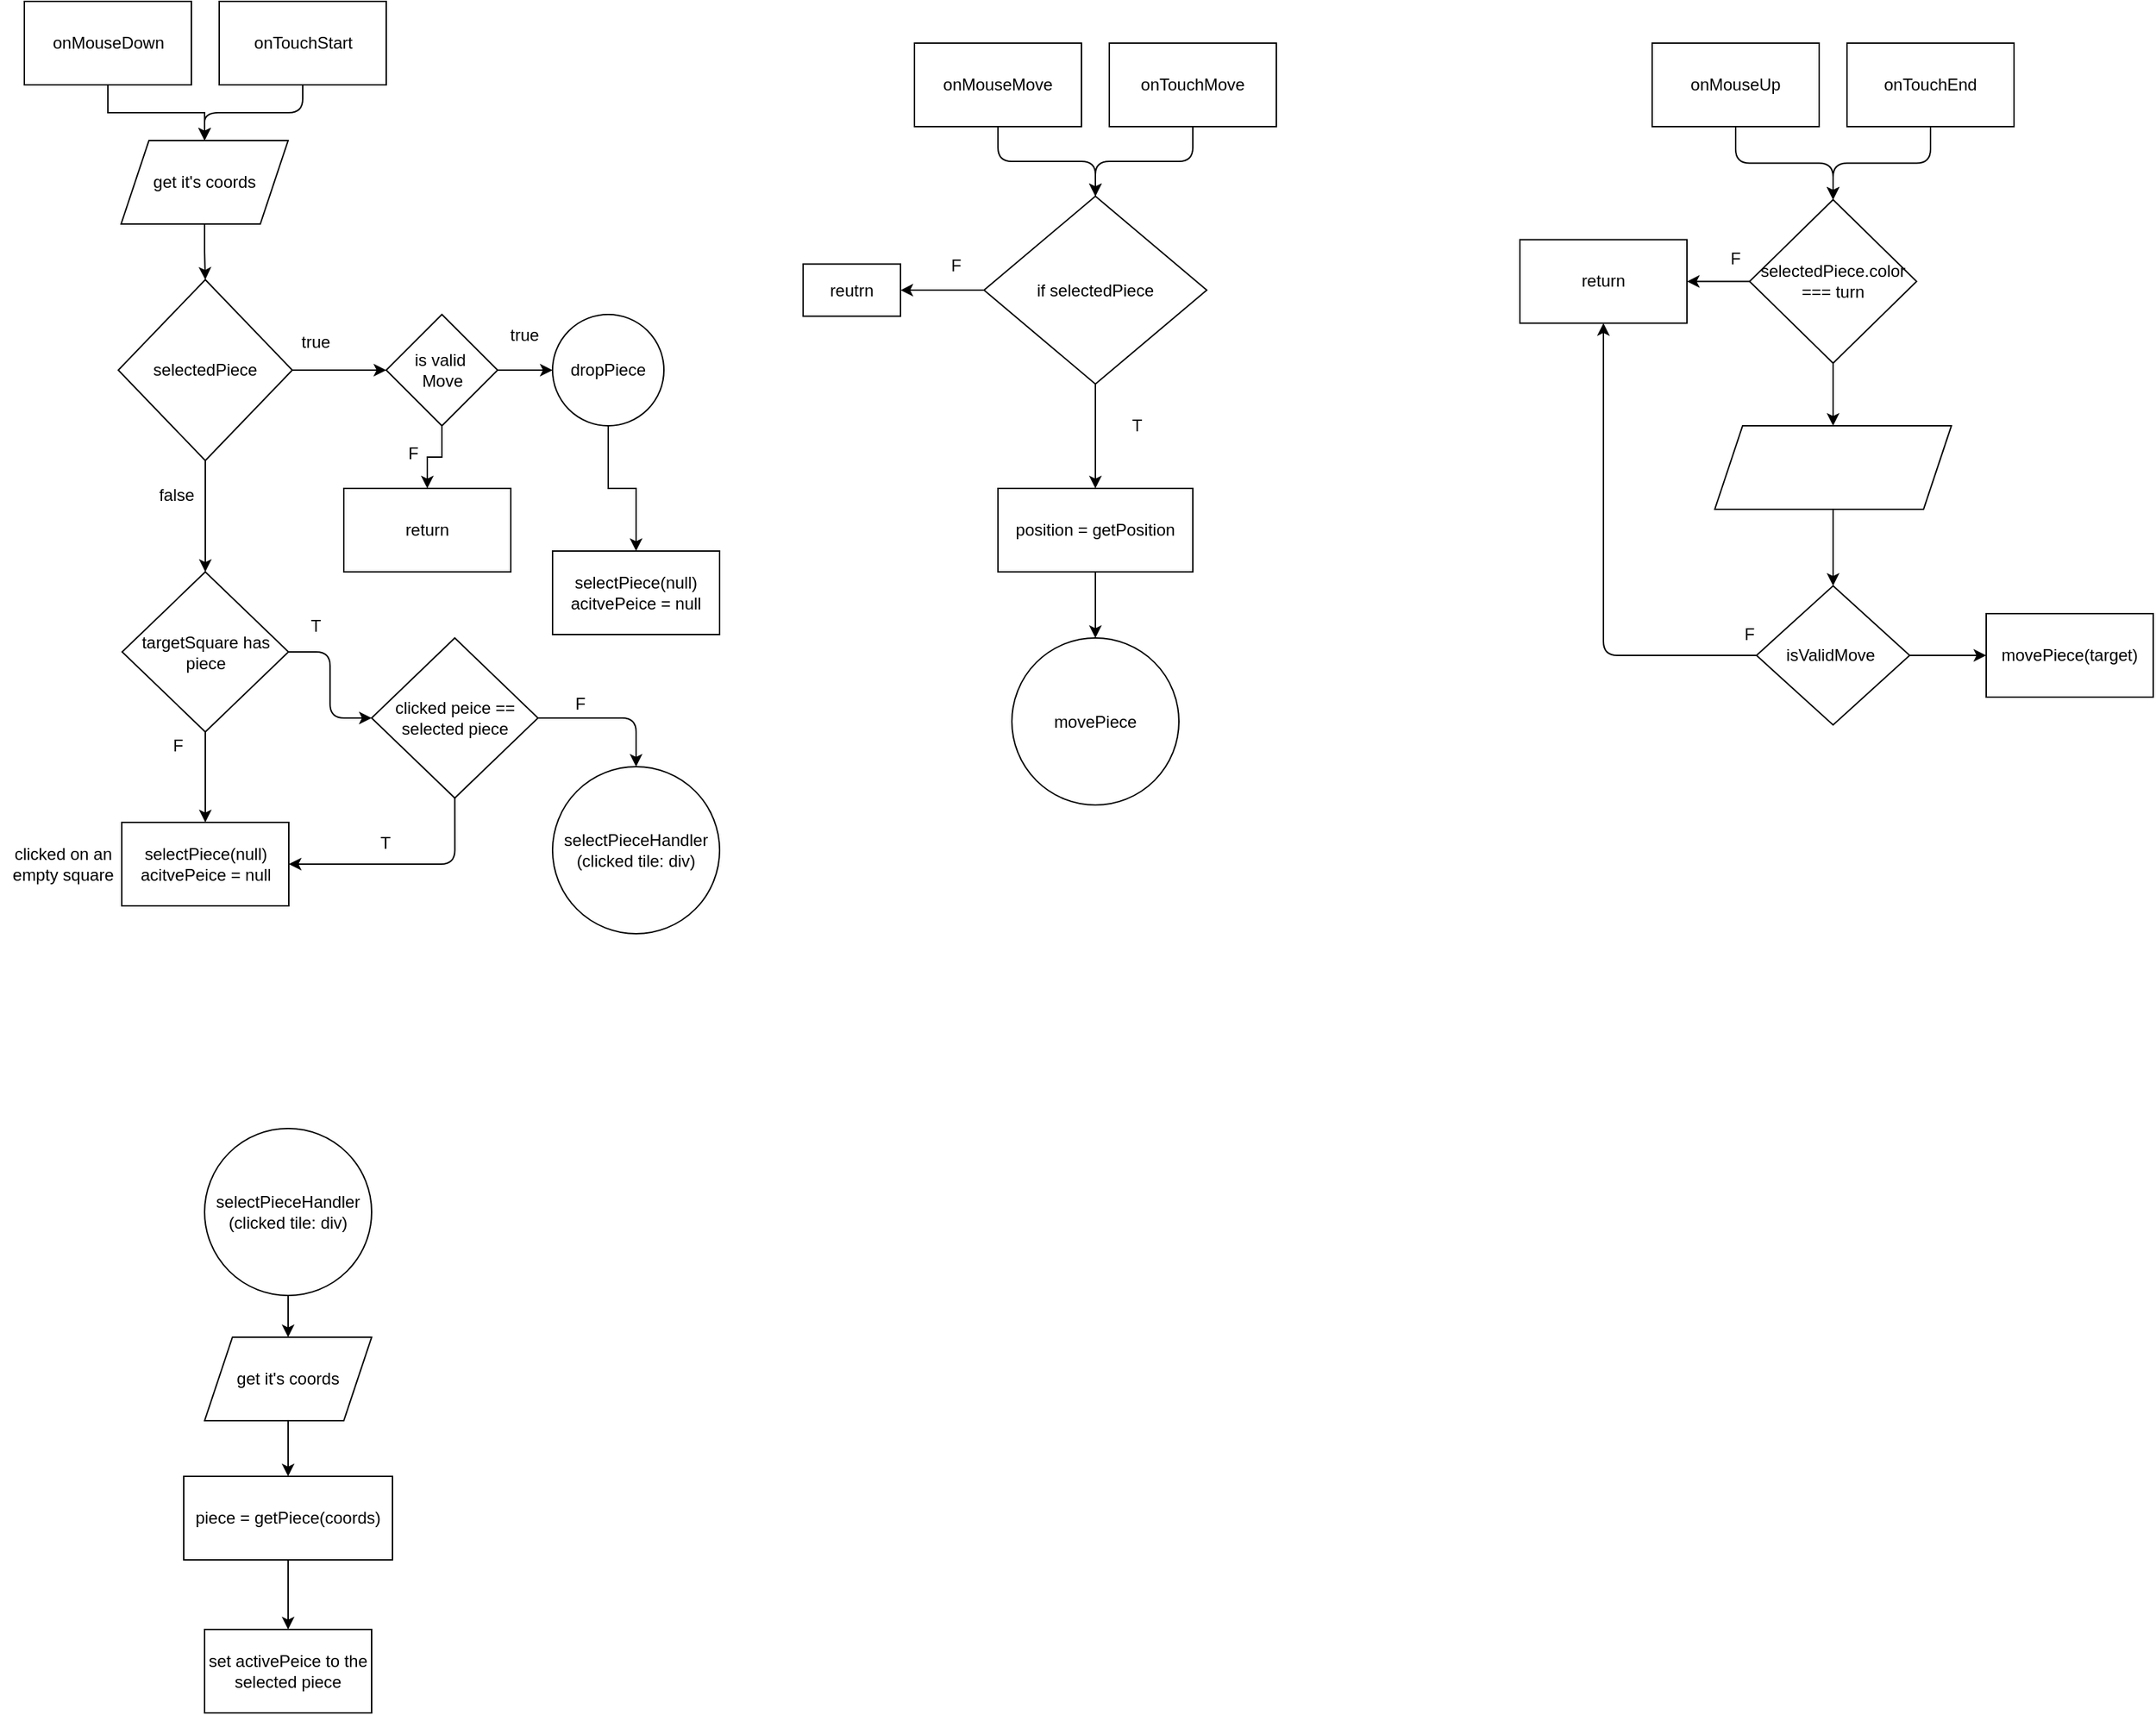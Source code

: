 <mxfile>
    <diagram id="94ow2sHmTaXioIqkDE42" name="Page-1">
        <mxGraphModel dx="1254" dy="802" grid="1" gridSize="10" guides="1" tooltips="1" connect="1" arrows="1" fold="1" page="1" pageScale="1" pageWidth="850" pageHeight="1100" math="0" shadow="0">
            <root>
                <mxCell id="0"/>
                <mxCell id="1" parent="0"/>
                <mxCell id="2" value="" style="edgeStyle=orthogonalEdgeStyle;rounded=0;orthogonalLoop=1;jettySize=auto;html=1;" edge="1" parent="1" source="3" target="17">
                    <mxGeometry relative="1" as="geometry"/>
                </mxCell>
                <mxCell id="3" value="onMouseDown" style="rounded=0;whiteSpace=wrap;html=1;" vertex="1" parent="1">
                    <mxGeometry x="80.5" y="60" width="120" height="60" as="geometry"/>
                </mxCell>
                <mxCell id="11" value="" style="edgeStyle=orthogonalEdgeStyle;rounded=0;orthogonalLoop=1;jettySize=auto;html=1;" edge="1" parent="1" source="12" target="15">
                    <mxGeometry relative="1" as="geometry"/>
                </mxCell>
                <mxCell id="27" value="" style="edgeStyle=none;html=1;" edge="1" parent="1" source="12" target="26">
                    <mxGeometry relative="1" as="geometry"/>
                </mxCell>
                <mxCell id="12" value="selectedPiece" style="rhombus;whiteSpace=wrap;html=1;" vertex="1" parent="1">
                    <mxGeometry x="148" y="260" width="125" height="130" as="geometry"/>
                </mxCell>
                <mxCell id="13" value="" style="edgeStyle=orthogonalEdgeStyle;rounded=0;orthogonalLoop=1;jettySize=auto;html=1;" edge="1" parent="1" source="15" target="19">
                    <mxGeometry relative="1" as="geometry"/>
                </mxCell>
                <mxCell id="14" value="" style="edgeStyle=orthogonalEdgeStyle;rounded=0;orthogonalLoop=1;jettySize=auto;html=1;" edge="1" parent="1" source="15" target="23">
                    <mxGeometry relative="1" as="geometry"/>
                </mxCell>
                <mxCell id="15" value="is valid&amp;nbsp;&lt;div&gt;Move&lt;/div&gt;" style="rhombus;whiteSpace=wrap;html=1;" vertex="1" parent="1">
                    <mxGeometry x="340.5" y="285" width="80" height="80" as="geometry"/>
                </mxCell>
                <mxCell id="16" value="" style="edgeStyle=orthogonalEdgeStyle;rounded=0;orthogonalLoop=1;jettySize=auto;html=1;" edge="1" parent="1" source="17" target="12">
                    <mxGeometry relative="1" as="geometry"/>
                </mxCell>
                <mxCell id="17" value="get it&#39;s coords" style="shape=parallelogram;perimeter=parallelogramPerimeter;whiteSpace=wrap;html=1;fixedSize=1;" vertex="1" parent="1">
                    <mxGeometry x="150" y="160" width="120" height="60" as="geometry"/>
                </mxCell>
                <mxCell id="18" value="" style="edgeStyle=orthogonalEdgeStyle;rounded=0;orthogonalLoop=1;jettySize=auto;html=1;" edge="1" parent="1" source="19" target="25">
                    <mxGeometry relative="1" as="geometry"/>
                </mxCell>
                <mxCell id="19" value="dropPiece" style="ellipse;whiteSpace=wrap;html=1;" vertex="1" parent="1">
                    <mxGeometry x="460" y="285" width="80" height="80" as="geometry"/>
                </mxCell>
                <mxCell id="20" value="true" style="text;strokeColor=none;align=center;fillColor=none;html=1;verticalAlign=middle;whiteSpace=wrap;rounded=0;" vertex="1" parent="1">
                    <mxGeometry x="260" y="290" width="60" height="30" as="geometry"/>
                </mxCell>
                <mxCell id="21" value="false" style="text;strokeColor=none;align=center;fillColor=none;html=1;verticalAlign=middle;whiteSpace=wrap;rounded=0;" vertex="1" parent="1">
                    <mxGeometry x="160" y="400" width="60" height="30" as="geometry"/>
                </mxCell>
                <mxCell id="22" value="true" style="text;strokeColor=none;align=center;fillColor=none;html=1;verticalAlign=middle;whiteSpace=wrap;rounded=0;" vertex="1" parent="1">
                    <mxGeometry x="410" y="285" width="60" height="30" as="geometry"/>
                </mxCell>
                <mxCell id="23" value="return" style="whiteSpace=wrap;html=1;" vertex="1" parent="1">
                    <mxGeometry x="310" y="410" width="120" height="60" as="geometry"/>
                </mxCell>
                <mxCell id="24" value="F" style="text;strokeColor=none;align=center;fillColor=none;html=1;verticalAlign=middle;whiteSpace=wrap;rounded=0;" vertex="1" parent="1">
                    <mxGeometry x="330" y="370" width="60" height="30" as="geometry"/>
                </mxCell>
                <mxCell id="25" value="selectPiece(null)&lt;div&gt;acitvePeice = null&lt;/div&gt;" style="whiteSpace=wrap;html=1;" vertex="1" parent="1">
                    <mxGeometry x="460" y="455" width="120" height="60" as="geometry"/>
                </mxCell>
                <mxCell id="29" value="" style="edgeStyle=orthogonalEdgeStyle;html=1;exitX=1;exitY=0.5;exitDx=0;exitDy=0;entryX=0;entryY=0.5;entryDx=0;entryDy=0;" edge="1" parent="1" source="26" target="67">
                    <mxGeometry relative="1" as="geometry">
                        <mxPoint x="313.75" y="573.75" as="targetPoint"/>
                    </mxGeometry>
                </mxCell>
                <mxCell id="39" value="" style="edgeStyle=none;html=1;entryX=0.5;entryY=0;entryDx=0;entryDy=0;" edge="1" parent="1" source="26" target="43">
                    <mxGeometry relative="1" as="geometry">
                        <mxPoint x="212.508" y="650" as="targetPoint"/>
                    </mxGeometry>
                </mxCell>
                <mxCell id="26" value="targetSquare has piece" style="rhombus;whiteSpace=wrap;html=1;" vertex="1" parent="1">
                    <mxGeometry x="150.75" y="470" width="119.5" height="115" as="geometry"/>
                </mxCell>
                <mxCell id="33" value="T" style="text;strokeColor=none;align=center;fillColor=none;html=1;verticalAlign=middle;whiteSpace=wrap;rounded=0;" vertex="1" parent="1">
                    <mxGeometry x="275.25" y="500" width="29.5" height="17.5" as="geometry"/>
                </mxCell>
                <mxCell id="40" value="F" style="text;strokeColor=none;align=center;fillColor=none;html=1;verticalAlign=middle;whiteSpace=wrap;rounded=0;" vertex="1" parent="1">
                    <mxGeometry x="180.5" y="580" width="20" height="30" as="geometry"/>
                </mxCell>
                <mxCell id="42" value="clicked on an empty square" style="text;strokeColor=none;align=center;fillColor=none;html=1;verticalAlign=middle;whiteSpace=wrap;rounded=0;" vertex="1" parent="1">
                    <mxGeometry x="63.75" y="650" width="89.25" height="60" as="geometry"/>
                </mxCell>
                <mxCell id="43" value="selectPiece(null)&lt;div&gt;acitvePeice = null&lt;/div&gt;" style="whiteSpace=wrap;html=1;" vertex="1" parent="1">
                    <mxGeometry x="150.5" y="650" width="120" height="60" as="geometry"/>
                </mxCell>
                <mxCell id="45" style="edgeStyle=orthogonalEdgeStyle;html=1;entryX=0.5;entryY=0;entryDx=0;entryDy=0;" edge="1" parent="1" source="44" target="17">
                    <mxGeometry relative="1" as="geometry"/>
                </mxCell>
                <mxCell id="44" value="onTouchStart" style="rounded=0;whiteSpace=wrap;html=1;" vertex="1" parent="1">
                    <mxGeometry x="220.5" y="60" width="120" height="60" as="geometry"/>
                </mxCell>
                <mxCell id="56" value="" style="edgeStyle=orthogonalEdgeStyle;html=1;" edge="1" parent="1" source="46" target="53">
                    <mxGeometry relative="1" as="geometry"/>
                </mxCell>
                <mxCell id="46" value="onMouseMove" style="rounded=0;whiteSpace=wrap;html=1;" vertex="1" parent="1">
                    <mxGeometry x="720" y="90" width="120" height="60" as="geometry"/>
                </mxCell>
                <mxCell id="54" value="" style="edgeStyle=orthogonalEdgeStyle;html=1;" edge="1" parent="1" source="47" target="53">
                    <mxGeometry relative="1" as="geometry"/>
                </mxCell>
                <mxCell id="47" value="onTouchMove" style="rounded=0;whiteSpace=wrap;html=1;" vertex="1" parent="1">
                    <mxGeometry x="860" y="90" width="120" height="60" as="geometry"/>
                </mxCell>
                <mxCell id="58" value="" style="edgeStyle=orthogonalEdgeStyle;html=1;" edge="1" parent="1" source="53" target="57">
                    <mxGeometry relative="1" as="geometry"/>
                </mxCell>
                <mxCell id="61" value="" style="edgeStyle=orthogonalEdgeStyle;html=1;" edge="1" parent="1" source="53" target="60">
                    <mxGeometry relative="1" as="geometry"/>
                </mxCell>
                <mxCell id="53" value="if selectedPiece" style="rhombus;whiteSpace=wrap;html=1;" vertex="1" parent="1">
                    <mxGeometry x="770" y="200" width="160" height="135" as="geometry"/>
                </mxCell>
                <mxCell id="57" value="reutrn" style="whiteSpace=wrap;html=1;" vertex="1" parent="1">
                    <mxGeometry x="640" y="248.75" width="70" height="37.5" as="geometry"/>
                </mxCell>
                <mxCell id="59" value="F" style="text;strokeColor=none;align=center;fillColor=none;html=1;verticalAlign=middle;whiteSpace=wrap;rounded=0;" vertex="1" parent="1">
                    <mxGeometry x="720" y="235" width="60" height="30" as="geometry"/>
                </mxCell>
                <mxCell id="74" value="" style="edgeStyle=orthogonalEdgeStyle;html=1;" edge="1" parent="1" source="60" target="73">
                    <mxGeometry relative="1" as="geometry"/>
                </mxCell>
                <mxCell id="60" value="position = getPosition" style="whiteSpace=wrap;html=1;" vertex="1" parent="1">
                    <mxGeometry x="780" y="410" width="140" height="60" as="geometry"/>
                </mxCell>
                <mxCell id="63" value="T" style="text;strokeColor=none;align=center;fillColor=none;html=1;verticalAlign=middle;whiteSpace=wrap;rounded=0;" vertex="1" parent="1">
                    <mxGeometry x="860" y="350" width="40" height="30" as="geometry"/>
                </mxCell>
                <mxCell id="68" style="edgeStyle=orthogonalEdgeStyle;html=1;entryX=1;entryY=0.5;entryDx=0;entryDy=0;exitX=0.5;exitY=1;exitDx=0;exitDy=0;" edge="1" parent="1" source="67" target="43">
                    <mxGeometry relative="1" as="geometry"/>
                </mxCell>
                <mxCell id="71" style="edgeStyle=orthogonalEdgeStyle;html=1;entryX=0.5;entryY=0;entryDx=0;entryDy=0;" edge="1" parent="1" source="67" target="70">
                    <mxGeometry relative="1" as="geometry"/>
                </mxCell>
                <mxCell id="67" value="clicked peice == selected piece" style="rhombus;whiteSpace=wrap;html=1;" vertex="1" parent="1">
                    <mxGeometry x="330" y="517.5" width="119.5" height="115" as="geometry"/>
                </mxCell>
                <mxCell id="69" value="T" style="text;strokeColor=none;align=center;fillColor=none;html=1;verticalAlign=middle;whiteSpace=wrap;rounded=0;" vertex="1" parent="1">
                    <mxGeometry x="310" y="650" width="60" height="30" as="geometry"/>
                </mxCell>
                <mxCell id="70" value="selectPieceHandler&lt;div&gt;(clicked tile: div)&lt;/div&gt;" style="ellipse;whiteSpace=wrap;html=1;aspect=fixed;align=center;" vertex="1" parent="1">
                    <mxGeometry x="460" y="610" width="120" height="120" as="geometry"/>
                </mxCell>
                <mxCell id="72" value="F" style="text;strokeColor=none;align=center;fillColor=none;html=1;verticalAlign=middle;whiteSpace=wrap;rounded=0;" vertex="1" parent="1">
                    <mxGeometry x="470" y="550" width="20" height="30" as="geometry"/>
                </mxCell>
                <mxCell id="73" value="movePiece" style="ellipse;whiteSpace=wrap;html=1;aspect=fixed;align=center;" vertex="1" parent="1">
                    <mxGeometry x="790" y="517.5" width="120" height="120" as="geometry"/>
                </mxCell>
                <mxCell id="75" value="" style="edgeStyle=orthogonalEdgeStyle;rounded=0;orthogonalLoop=1;jettySize=auto;html=1;" edge="1" parent="1" source="76" target="78">
                    <mxGeometry relative="1" as="geometry"/>
                </mxCell>
                <mxCell id="76" value="selectPieceHandler&lt;div&gt;(clicked tile: div)&lt;/div&gt;" style="ellipse;whiteSpace=wrap;html=1;aspect=fixed;align=center;" vertex="1" parent="1">
                    <mxGeometry x="210" y="870" width="120" height="120" as="geometry"/>
                </mxCell>
                <mxCell id="77" value="" style="edgeStyle=orthogonalEdgeStyle;rounded=0;orthogonalLoop=1;jettySize=auto;html=1;" edge="1" parent="1" source="78" target="80">
                    <mxGeometry relative="1" as="geometry"/>
                </mxCell>
                <mxCell id="78" value="get it&#39;s coords" style="shape=parallelogram;perimeter=parallelogramPerimeter;whiteSpace=wrap;html=1;fixedSize=1;" vertex="1" parent="1">
                    <mxGeometry x="210" y="1020" width="120" height="60" as="geometry"/>
                </mxCell>
                <mxCell id="103" value="" style="edgeStyle=orthogonalEdgeStyle;html=1;" edge="1" parent="1" source="80" target="95">
                    <mxGeometry relative="1" as="geometry"/>
                </mxCell>
                <mxCell id="80" value="piece = getPiece(coords)" style="whiteSpace=wrap;html=1;" vertex="1" parent="1">
                    <mxGeometry x="195" y="1120" width="150" height="60" as="geometry"/>
                </mxCell>
                <mxCell id="109" value="" style="edgeStyle=orthogonalEdgeStyle;html=1;" edge="1" parent="1" source="82" target="107">
                    <mxGeometry relative="1" as="geometry"/>
                </mxCell>
                <mxCell id="82" value="onMouseUp" style="rounded=0;whiteSpace=wrap;html=1;" vertex="1" parent="1">
                    <mxGeometry x="1250" y="90" width="120" height="60" as="geometry"/>
                </mxCell>
                <mxCell id="108" value="" style="edgeStyle=orthogonalEdgeStyle;html=1;" edge="1" parent="1" source="83" target="107">
                    <mxGeometry relative="1" as="geometry"/>
                </mxCell>
                <mxCell id="83" value="onTouchEnd" style="rounded=0;whiteSpace=wrap;html=1;" vertex="1" parent="1">
                    <mxGeometry x="1390" y="90" width="120" height="60" as="geometry"/>
                </mxCell>
                <mxCell id="95" value="set activePeice to the&lt;div&gt;selected piece&lt;/div&gt;" style="whiteSpace=wrap;html=1;" vertex="1" parent="1">
                    <mxGeometry x="210" y="1230" width="120" height="60" as="geometry"/>
                </mxCell>
                <mxCell id="104" value="" style="edgeStyle=orthogonalEdgeStyle;html=1;" edge="1" parent="1" source="105" target="106">
                    <mxGeometry relative="1" as="geometry"/>
                </mxCell>
                <mxCell id="105" value="&lt;span&gt;&lt;font style=&quot;color: light-dark(rgb(255, 255, 255), rgb(255, 255, 255));&quot;&gt;target = getCoords(x, y)&lt;/font&gt;&lt;/span&gt;" style="shape=parallelogram;perimeter=parallelogramPerimeter;whiteSpace=wrap;html=1;fixedSize=1;" vertex="1" parent="1">
                    <mxGeometry x="1295" y="365" width="170" height="60" as="geometry"/>
                </mxCell>
                <mxCell id="115" style="edgeStyle=orthogonalEdgeStyle;html=1;entryX=0.5;entryY=1;entryDx=0;entryDy=0;" edge="1" parent="1" source="106" target="110">
                    <mxGeometry relative="1" as="geometry"/>
                </mxCell>
                <mxCell id="118" value="" style="edgeStyle=orthogonalEdgeStyle;html=1;" edge="1" parent="1" source="106" target="117">
                    <mxGeometry relative="1" as="geometry"/>
                </mxCell>
                <mxCell id="106" value="isValidMove&amp;nbsp;" style="rhombus;whiteSpace=wrap;html=1;" vertex="1" parent="1">
                    <mxGeometry x="1325" y="480" width="110" height="100" as="geometry"/>
                </mxCell>
                <mxCell id="111" value="" style="edgeStyle=orthogonalEdgeStyle;html=1;" edge="1" parent="1" source="107" target="110">
                    <mxGeometry relative="1" as="geometry"/>
                </mxCell>
                <mxCell id="114" value="" style="edgeStyle=orthogonalEdgeStyle;html=1;" edge="1" parent="1" source="107" target="105">
                    <mxGeometry relative="1" as="geometry"/>
                </mxCell>
                <mxCell id="107" value="selectedPiece.color === turn" style="rhombus;whiteSpace=wrap;html=1;" vertex="1" parent="1">
                    <mxGeometry x="1320" y="202.5" width="120" height="117.5" as="geometry"/>
                </mxCell>
                <mxCell id="110" value="return" style="whiteSpace=wrap;html=1;" vertex="1" parent="1">
                    <mxGeometry x="1155" y="231.25" width="120" height="60" as="geometry"/>
                </mxCell>
                <mxCell id="113" value="F" style="text;strokeColor=none;align=center;fillColor=none;html=1;verticalAlign=middle;whiteSpace=wrap;rounded=0;" vertex="1" parent="1">
                    <mxGeometry x="1295" y="230" width="30" height="30" as="geometry"/>
                </mxCell>
                <mxCell id="116" value="F" style="text;strokeColor=none;align=center;fillColor=none;html=1;verticalAlign=middle;whiteSpace=wrap;rounded=0;" vertex="1" parent="1">
                    <mxGeometry x="1290" y="500" width="60" height="30" as="geometry"/>
                </mxCell>
                <mxCell id="117" value="movePiece(target)" style="whiteSpace=wrap;html=1;" vertex="1" parent="1">
                    <mxGeometry x="1490" y="500" width="120" height="60" as="geometry"/>
                </mxCell>
            </root>
        </mxGraphModel>
    </diagram>
</mxfile>